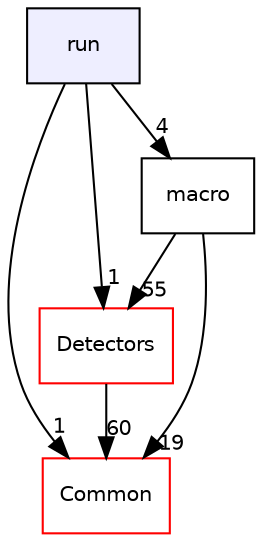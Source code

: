 digraph "/home/travis/build/AliceO2Group/AliceO2/run" {
  bgcolor=transparent;
  compound=true
  node [ fontsize="10", fontname="Helvetica"];
  edge [ labelfontsize="10", labelfontname="Helvetica"];
  dir_a306b7cc5167c29e131a00bfce4c6187 [shape=box, label="run", style="filled", fillcolor="#eeeeff", pencolor="black", URL="dir_a306b7cc5167c29e131a00bfce4c6187.html"];
  dir_4ab6b4cc6a7edbff49100e9123df213f [shape=box label="Common" color="red" URL="dir_4ab6b4cc6a7edbff49100e9123df213f.html"];
  dir_051dca18e802f8e9474f2e30d29c04e0 [shape=box label="Detectors" color="red" URL="dir_051dca18e802f8e9474f2e30d29c04e0.html"];
  dir_3b579af105d68949fc87077585f616df [shape=box label="macro" URL="dir_3b579af105d68949fc87077585f616df.html"];
  dir_a306b7cc5167c29e131a00bfce4c6187->dir_4ab6b4cc6a7edbff49100e9123df213f [headlabel="1", labeldistance=1.5 headhref="dir_000345_000016.html"];
  dir_a306b7cc5167c29e131a00bfce4c6187->dir_051dca18e802f8e9474f2e30d29c04e0 [headlabel="1", labeldistance=1.5 headhref="dir_000345_000028.html"];
  dir_a306b7cc5167c29e131a00bfce4c6187->dir_3b579af105d68949fc87077585f616df [headlabel="4", labeldistance=1.5 headhref="dir_000345_000208.html"];
  dir_051dca18e802f8e9474f2e30d29c04e0->dir_4ab6b4cc6a7edbff49100e9123df213f [headlabel="60", labeldistance=1.5 headhref="dir_000028_000016.html"];
  dir_3b579af105d68949fc87077585f616df->dir_4ab6b4cc6a7edbff49100e9123df213f [headlabel="19", labeldistance=1.5 headhref="dir_000208_000016.html"];
  dir_3b579af105d68949fc87077585f616df->dir_051dca18e802f8e9474f2e30d29c04e0 [headlabel="55", labeldistance=1.5 headhref="dir_000208_000028.html"];
}
